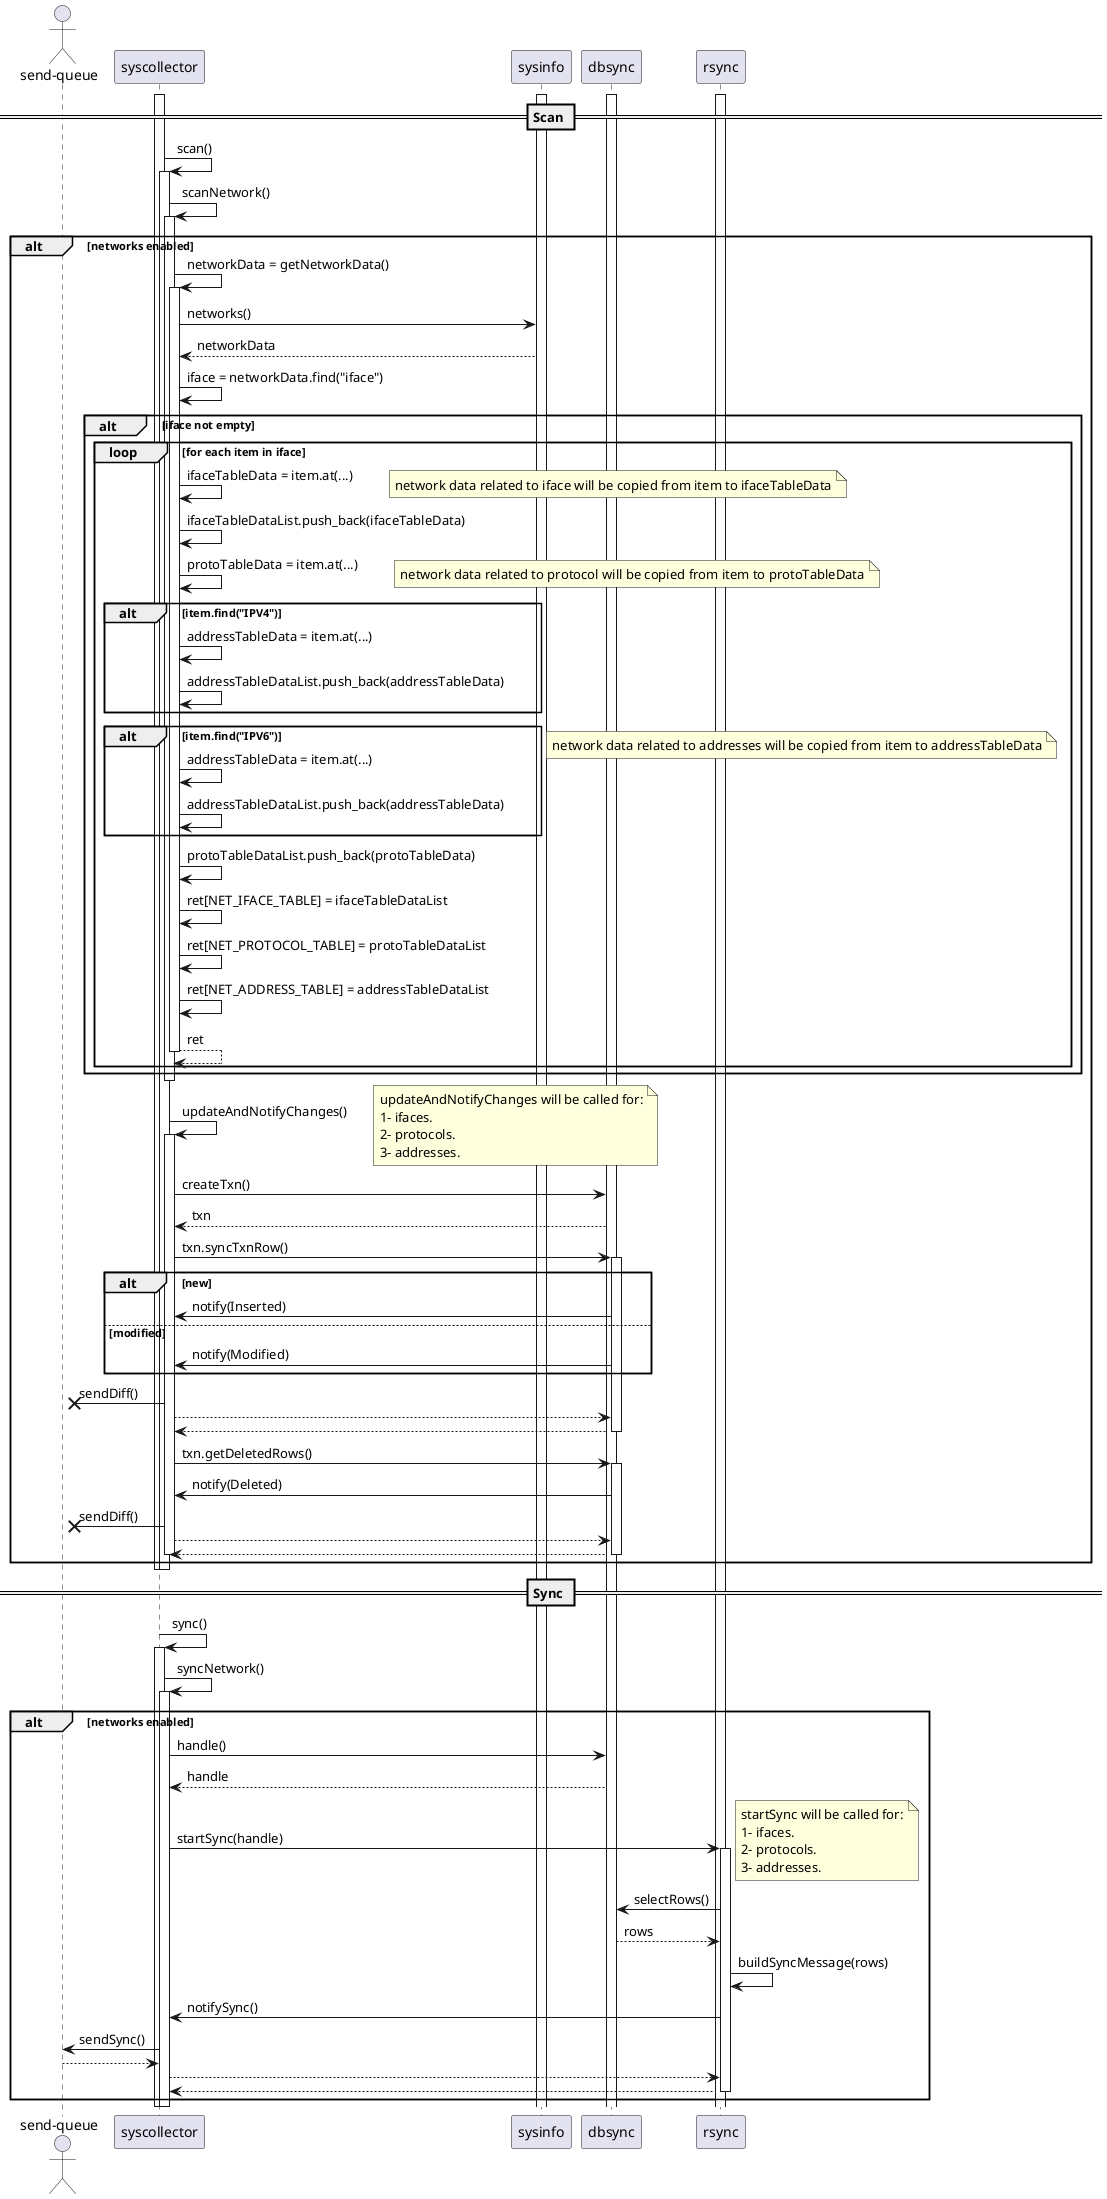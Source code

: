 ' Copyright (C) 2015-2021, Wazuh Inc.
' Created by Wazuh, Inc. <info@wazuh.com>.
' This program is free software; you can redistribute it and/or modify it under the terms of GPLv2

@startuml network
actor "send-queue" as queue
participant syscollector as sysco
participant sysinfo
participant dbsync
participant rsync

activate dbsync
activate rsync
activate sysco
activate sysinfo
== Scan ==
sysco -> sysco++ : scan()
sysco -> sysco++ : scanNetwork()
alt networks enabled
    sysco -> sysco++ : networkData = getNetworkData()
        sysco -> sysinfo : networks()
        sysco <-- sysinfo : networkData
        sysco -> sysco : iface = networkData.find("iface")
        alt iface not empty
            loop for each item in iface
                sysco -> sysco : ifaceTableData = item.at(...) 
                note right
                network data related to iface will be copied from item to ifaceTableData
                end note
                sysco -> sysco : ifaceTableDataList.push_back(ifaceTableData)
                sysco -> sysco : protoTableData = item.at(...) 
                note right
                network data related to protocol will be copied from item to protoTableData
                end note
                alt item.find("IPV4")
                    sysco -> sysco : addressTableData = item.at(...)
                    sysco -> sysco : addressTableDataList.push_back(addressTableData)
                end
                alt item.find("IPV6")
                    sysco -> sysco : addressTableData = item.at(...)
                    sysco -> sysco : addressTableDataList.push_back(addressTableData)
                end
                note right
                network data related to addresses will be copied from item to addressTableData
                end note
                sysco -> sysco : protoTableDataList.push_back(protoTableData)
                sysco -> sysco : ret[NET_IFACE_TABLE] = ifaceTableDataList
                sysco -> sysco : ret[NET_PROTOCOL_TABLE] = protoTableDataList
                sysco -> sysco : ret[NET_ADDRESS_TABLE] = addressTableDataList
                return ret
            end
        end
    sysco--
    sysco -> sysco++ : updateAndNotifyChanges()
        note right
        updateAndNotifyChanges will be called for:
        1- ifaces.
        2- protocols.
        3- addresses.
        end note
        sysco -> dbsync : createTxn()
        sysco <-- dbsync : txn
        sysco -> dbsync++ : txn.syncTxnRow()
            alt new
                dbsync -> sysco : notify(Inserted)
            else modified
                dbsync -> sysco : notify(Modified)
            end
            sysco ->x queue : sendDiff()
            dbsync <-- sysco
            dbsync --> sysco
        dbsync--
        sysco -> dbsync++ : txn.getDeletedRows()
            dbsync -> sysco : notify(Deleted)
            sysco ->x queue : sendDiff()
            dbsync <-- sysco
            dbsync --> sysco
        dbsync--
    sysco--
end
sysco--
sysco--
== Sync ==
sysco -> sysco++ : sync()
sysco -> sysco++ : syncNetwork()
    alt networks enabled
        sysco -> dbsync : handle()
        sysco <-- dbsync : handle
        sysco -> rsync++ : startSync(handle)
            note right
            startSync will be called for:
            1- ifaces.
            2- protocols.
            3- addresses.
            end note
            rsync -> dbsync : selectRows()
            dbsync --> rsync : rows
            rsync -> rsync : buildSyncMessage(rows)
            rsync -> sysco : notifySync()
            sysco -> queue : sendSync()
            sysco <-- queue
            sysco --> rsync
            rsync --> sysco
        rsync--
    end
sysco--
sysco--

@enduml

